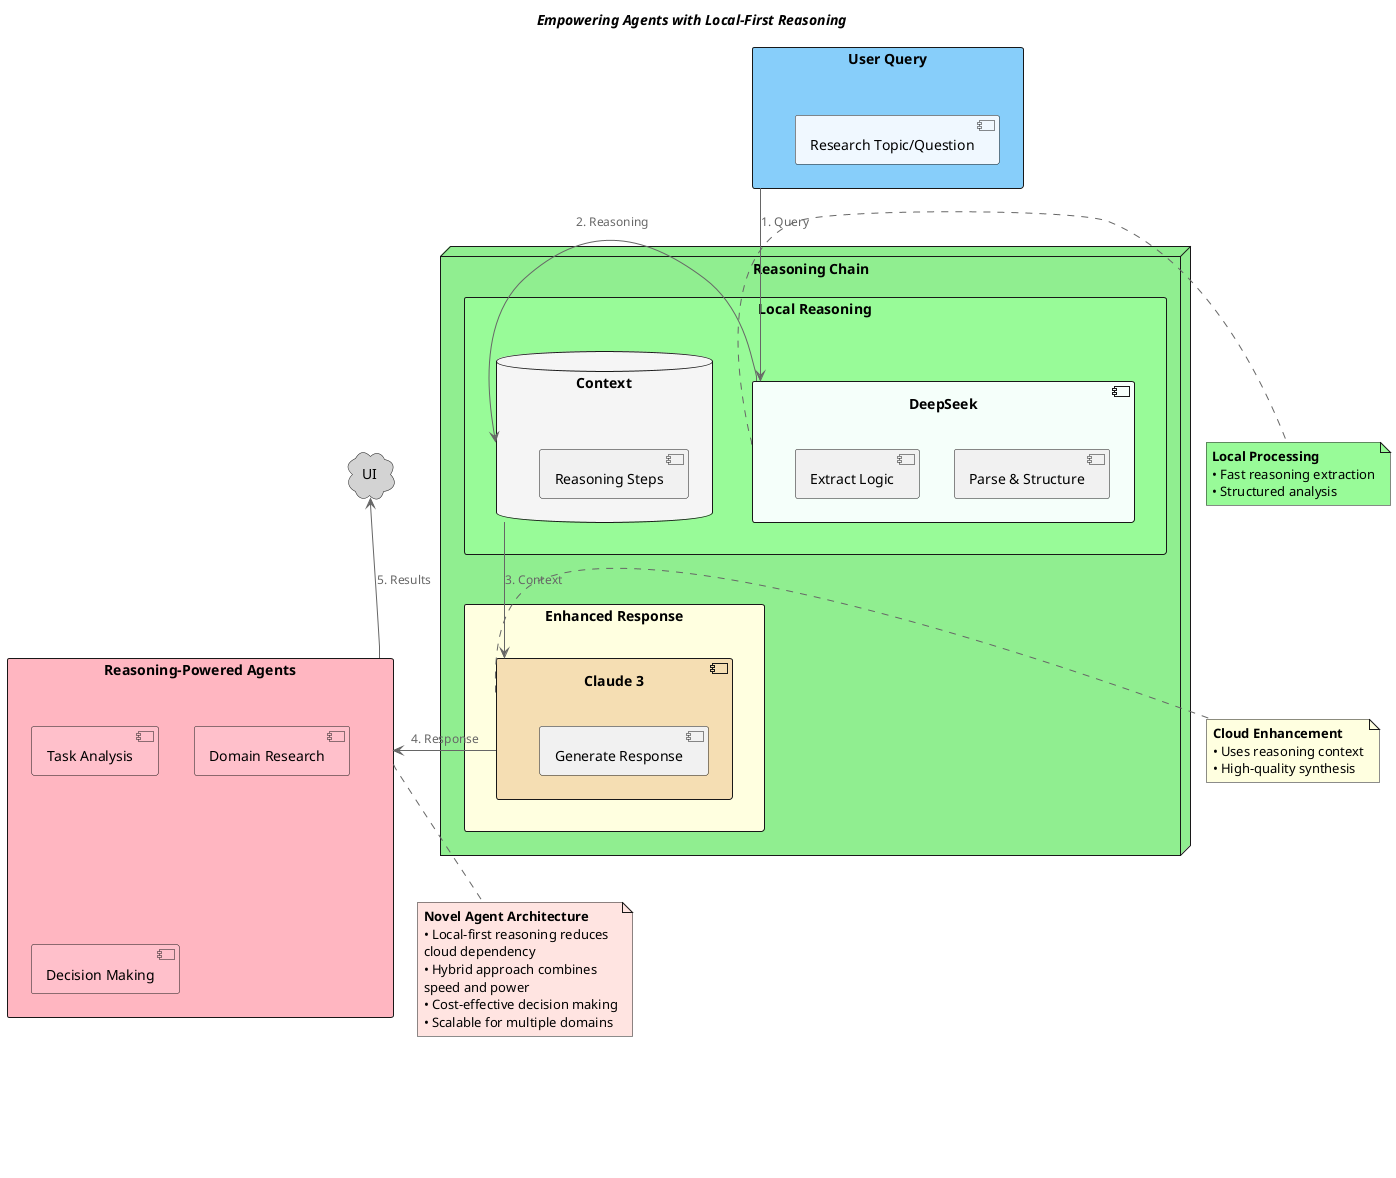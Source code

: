 @startuml
!include <C4/C4_Container>

skinparam backgroundColor white
skinparam componentStyle uml2
skinparam defaultTextAlignment center
skinparam noteTextAlignment left

title <b>Reasoning Chain Architecture</b>
title <i>Empowering Agents with Local-First Reasoning</i>

rectangle "User Query" as query #LightSkyBlue {
    [Research Topic/Question] #AliceBlue
}

node "Reasoning Chain" as server #LightGreen {
    rectangle "Local Reasoning" as local_layer #PaleGreen {
        component "DeepSeek" as deepseek #MintCream {
            [Parse & Structure]
            [Extract Logic]
        }
        database "Context" as context #WhiteSmoke {
            [Reasoning Steps]
        }
    }

    rectangle "Enhanced Response" as response_layer #LightYellow {
        component "Claude 3" as claude #Wheat {
            [Generate Response]
        }
    }
}

rectangle "Reasoning-Powered Agents" as agents #LightPink {
    [Task Analysis] #Pink
    [Domain Research] #Pink
    [Decision Making] #Pink
}

cloud "UI" as ui #LightGray

' Clean flow arrows
query -down-> deepseek : "1. Query"
deepseek -right-> context : "2. Reasoning"
context -down-> claude : "3. Context"
claude -right-> agents : "4. Response"
agents -up-> ui : "5. Results"

note right of deepseek #PaleGreen
  <b>Local Processing</b>
  • Fast reasoning extraction
  • Structured analysis
end note

note right of claude #LightYellow
  <b>Cloud Enhancement</b>
  • Uses reasoning context
  • High-quality synthesis
end note

note bottom of agents #MistyRose
  <b>Novel Agent Architecture</b>
  • Local-first reasoning reduces cloud dependency
  • Hybrid approach combines speed and power
  • Cost-effective decision making
  • Scalable for multiple domains
end note

legend right
  <b>Key Innovation</b>
  This architecture enables agents to perform complex
  reasoning tasks by leveraging local models for initial
  analysis, reducing dependency on expensive cloud APIs
  while maintaining high-quality outputs.
end legend

@enduml 
